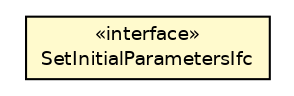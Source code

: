 #!/usr/local/bin/dot
#
# Class diagram 
# Generated by UMLGraph version 5.4 (http://www.umlgraph.org/)
#

digraph G {
	edge [fontname="Helvetica",fontsize=10,labelfontname="Helvetica",labelfontsize=10];
	node [fontname="Helvetica",fontsize=10,shape=plaintext];
	nodesep=0.25;
	ranksep=0.5;
	// jsl.modeling.SetInitialParametersIfc
	c198773 [label=<<table title="jsl.modeling.SetInitialParametersIfc" border="0" cellborder="1" cellspacing="0" cellpadding="2" port="p" bgcolor="lemonChiffon" href="./SetInitialParametersIfc.html">
		<tr><td><table border="0" cellspacing="0" cellpadding="1">
<tr><td align="center" balign="center"> &#171;interface&#187; </td></tr>
<tr><td align="center" balign="center"> SetInitialParametersIfc </td></tr>
		</table></td></tr>
		</table>>, URL="./SetInitialParametersIfc.html", fontname="Helvetica", fontcolor="black", fontsize=9.0];
}

